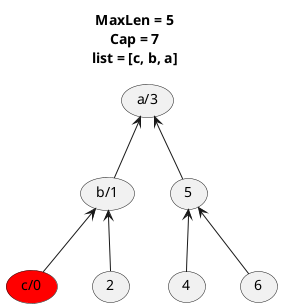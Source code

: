 @startuml

title
  MaxLen = 5
  Cap = 7
  list = [c, b, a]
end title

(c/0) as o0 #red
(b/1) as o1
(2) as o2
(a/3) as o3
(4) as o4
(5) as o5
(6) as o6

o5 -up-> o3
o4 -up-> o5
o6 -up-> o5

o1 -up-> o3
o0 -up-> o1
o2 -up-> o1


@enduml
